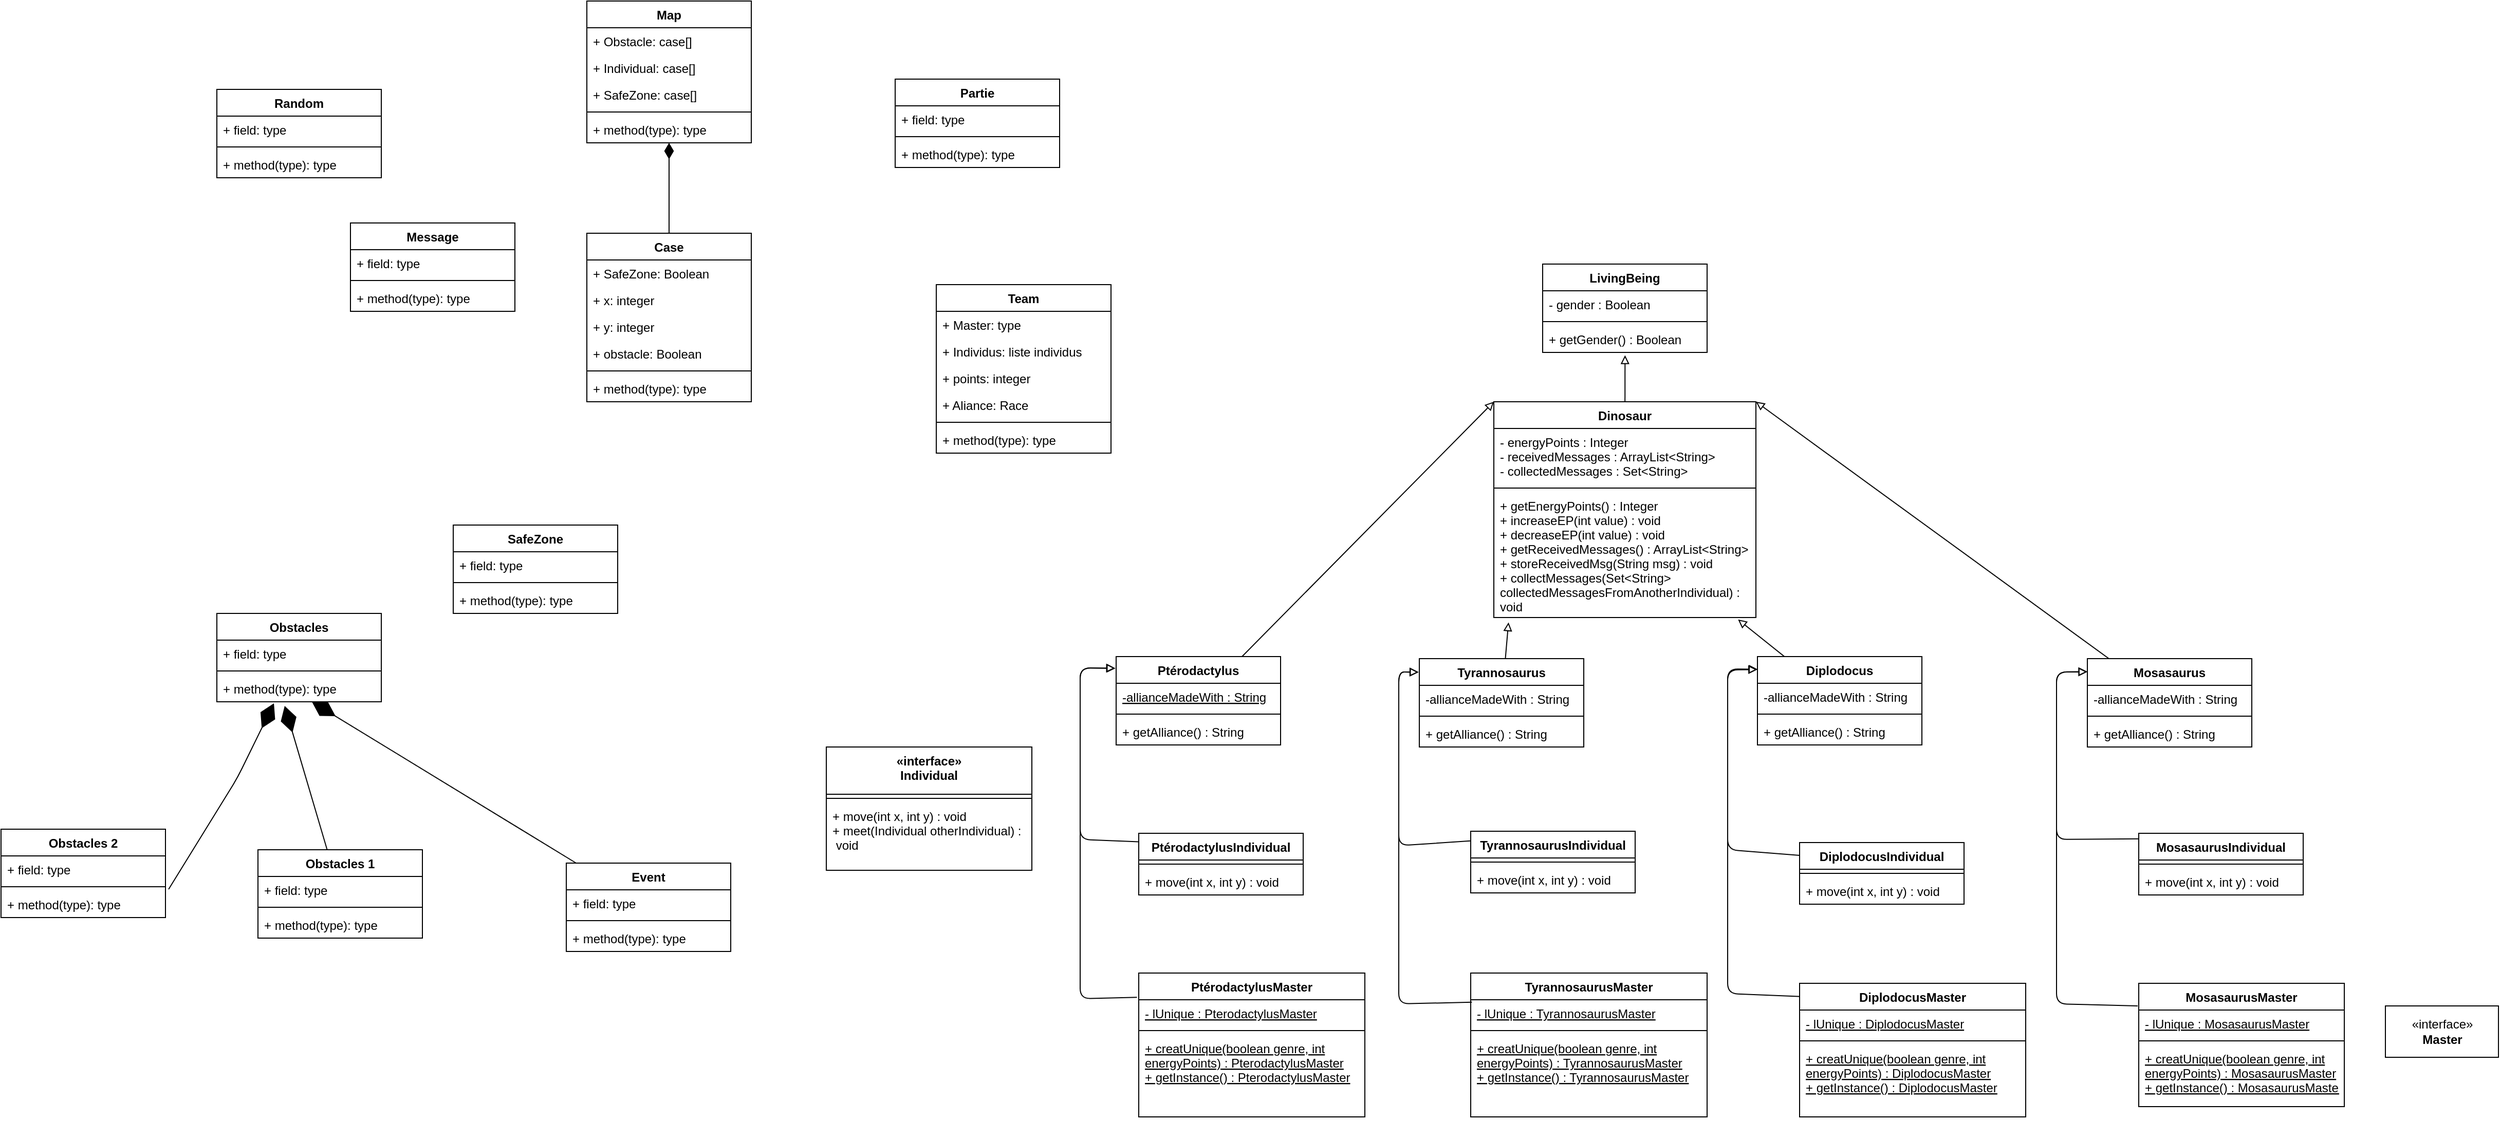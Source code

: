<mxfile>
    <diagram id="mDnw7Htjd1Qb52j_kryU" name="Page-1">
        <mxGraphModel dx="2671" dy="717" grid="1" gridSize="10" guides="1" tooltips="1" connect="1" arrows="1" fold="1" page="1" pageScale="1" pageWidth="827" pageHeight="1169" background="none" math="0" shadow="0">
            <root>
                <mxCell id="0"/>
                <mxCell id="1" parent="0"/>
                <mxCell id="9" value="LivingBeing" style="swimlane;fontStyle=1;align=center;verticalAlign=top;childLayout=stackLayout;horizontal=1;startSize=26;horizontalStack=0;resizeParent=1;resizeParentMax=0;resizeLast=0;collapsible=1;marginBottom=0;" parent="1" vertex="1">
                    <mxGeometry x="-130" y="500" width="160" height="86" as="geometry">
                        <mxRectangle x="-100" y="608" width="100" height="26" as="alternateBounds"/>
                    </mxGeometry>
                </mxCell>
                <mxCell id="10" value="- gender : Boolean" style="text;strokeColor=none;fillColor=none;align=left;verticalAlign=top;spacingLeft=4;spacingRight=4;overflow=hidden;rotatable=0;points=[[0,0.5],[1,0.5]];portConstraint=eastwest;" parent="9" vertex="1">
                    <mxGeometry y="26" width="160" height="26" as="geometry"/>
                </mxCell>
                <mxCell id="11" value="" style="line;strokeWidth=1;fillColor=none;align=left;verticalAlign=middle;spacingTop=-1;spacingLeft=3;spacingRight=3;rotatable=0;labelPosition=right;points=[];portConstraint=eastwest;" parent="9" vertex="1">
                    <mxGeometry y="52" width="160" height="8" as="geometry"/>
                </mxCell>
                <mxCell id="12" value="+ getGender() : Boolean" style="text;strokeColor=none;fillColor=none;align=left;verticalAlign=top;spacingLeft=4;spacingRight=4;overflow=hidden;rotatable=0;points=[[0,0.5],[1,0.5]];portConstraint=eastwest;" parent="9" vertex="1">
                    <mxGeometry y="60" width="160" height="26" as="geometry"/>
                </mxCell>
                <mxCell id="221" style="edgeStyle=none;rounded=1;html=1;entryX=0.501;entryY=1.105;entryDx=0;entryDy=0;entryPerimeter=0;endArrow=block;endFill=0;" parent="1" source="13" target="12" edge="1">
                    <mxGeometry relative="1" as="geometry"/>
                </mxCell>
                <mxCell id="13" value="Dinosaur" style="swimlane;fontStyle=1;align=center;verticalAlign=top;childLayout=stackLayout;horizontal=1;startSize=26;horizontalStack=0;resizeParent=1;resizeParentMax=0;resizeLast=0;collapsible=1;marginBottom=0;" parent="1" vertex="1">
                    <mxGeometry x="-177.5" y="634" width="255" height="210" as="geometry">
                        <mxRectangle x="-100" y="780" width="80" height="26" as="alternateBounds"/>
                    </mxGeometry>
                </mxCell>
                <mxCell id="14" value="- energyPoints : Integer&#10;- receivedMessages : ArrayList&lt;String&gt;&#10;- collectedMessages : Set&lt;String&gt;" style="text;strokeColor=none;fillColor=none;align=left;verticalAlign=top;spacingLeft=4;spacingRight=4;overflow=hidden;rotatable=0;points=[[0,0.5],[1,0.5]];portConstraint=eastwest;" parent="13" vertex="1">
                    <mxGeometry y="26" width="255" height="54" as="geometry"/>
                </mxCell>
                <mxCell id="15" value="" style="line;strokeWidth=1;fillColor=none;align=left;verticalAlign=middle;spacingTop=-1;spacingLeft=3;spacingRight=3;rotatable=0;labelPosition=right;points=[];portConstraint=eastwest;" parent="13" vertex="1">
                    <mxGeometry y="80" width="255" height="8" as="geometry"/>
                </mxCell>
                <mxCell id="16" value="+ getEnergyPoints() : Integer&#10;+ increaseEP(int value) : void&#10;+ decreaseEP(int value) : void&#10;+ getReceivedMessages() : ArrayList&lt;String&gt;&#10;+ storeReceivedMsg(String msg) : void&#10;+ collectMessages(Set&lt;String&gt; &#10;collectedMessagesFromAnotherIndividual) :&#10;void" style="text;strokeColor=none;fillColor=none;align=left;verticalAlign=top;spacingLeft=4;spacingRight=4;overflow=hidden;rotatable=0;points=[[0,0.5],[1,0.5]];portConstraint=eastwest;" parent="13" vertex="1">
                    <mxGeometry y="88" width="255" height="122" as="geometry"/>
                </mxCell>
                <mxCell id="222" style="edgeStyle=none;rounded=1;html=1;entryX=0;entryY=0;entryDx=0;entryDy=0;endArrow=block;endFill=0;" parent="1" source="18" target="13" edge="1">
                    <mxGeometry relative="1" as="geometry"/>
                </mxCell>
                <mxCell id="18" value="Ptérodactylus" style="swimlane;fontStyle=1;align=center;verticalAlign=top;childLayout=stackLayout;horizontal=1;startSize=26;horizontalStack=0;resizeParent=1;resizeParentMax=0;resizeLast=0;collapsible=1;marginBottom=0;" parent="1" vertex="1">
                    <mxGeometry x="-545" y="882" width="160" height="86" as="geometry">
                        <mxRectangle x="-530" y="900" width="100" height="26" as="alternateBounds"/>
                    </mxGeometry>
                </mxCell>
                <mxCell id="19" value="-allianceMadeWith : String" style="text;strokeColor=none;fillColor=none;align=left;verticalAlign=top;spacingLeft=4;spacingRight=4;overflow=hidden;rotatable=0;points=[[0,0.5],[1,0.5]];portConstraint=eastwest;fontStyle=4" parent="18" vertex="1">
                    <mxGeometry y="26" width="160" height="26" as="geometry"/>
                </mxCell>
                <mxCell id="20" value="" style="line;strokeWidth=1;fillColor=none;align=left;verticalAlign=middle;spacingTop=-1;spacingLeft=3;spacingRight=3;rotatable=0;labelPosition=right;points=[];portConstraint=eastwest;" parent="18" vertex="1">
                    <mxGeometry y="52" width="160" height="8" as="geometry"/>
                </mxCell>
                <mxCell id="21" value="+ getAlliance() : String" style="text;strokeColor=none;fillColor=none;align=left;verticalAlign=top;spacingLeft=4;spacingRight=4;overflow=hidden;rotatable=0;points=[[0,0.5],[1,0.5]];portConstraint=eastwest;" parent="18" vertex="1">
                    <mxGeometry y="60" width="160" height="26" as="geometry"/>
                </mxCell>
                <mxCell id="223" style="edgeStyle=none;rounded=1;html=1;entryX=0.056;entryY=1.039;entryDx=0;entryDy=0;endArrow=block;endFill=0;entryPerimeter=0;" parent="1" source="26" target="16" edge="1">
                    <mxGeometry relative="1" as="geometry"/>
                </mxCell>
                <mxCell id="26" value="Tyrannosaurus" style="swimlane;fontStyle=1;align=center;verticalAlign=top;childLayout=stackLayout;horizontal=1;startSize=26;horizontalStack=0;resizeParent=1;resizeParentMax=0;resizeLast=0;collapsible=1;marginBottom=0;" parent="1" vertex="1">
                    <mxGeometry x="-250" y="884" width="160" height="86" as="geometry">
                        <mxRectangle x="-280" y="902" width="120" height="26" as="alternateBounds"/>
                    </mxGeometry>
                </mxCell>
                <mxCell id="27" value="-allianceMadeWith : String" style="text;strokeColor=none;fillColor=none;align=left;verticalAlign=top;spacingLeft=4;spacingRight=4;overflow=hidden;rotatable=0;points=[[0,0.5],[1,0.5]];portConstraint=eastwest;" parent="26" vertex="1">
                    <mxGeometry y="26" width="160" height="26" as="geometry"/>
                </mxCell>
                <mxCell id="28" value="" style="line;strokeWidth=1;fillColor=none;align=left;verticalAlign=middle;spacingTop=-1;spacingLeft=3;spacingRight=3;rotatable=0;labelPosition=right;points=[];portConstraint=eastwest;" parent="26" vertex="1">
                    <mxGeometry y="52" width="160" height="8" as="geometry"/>
                </mxCell>
                <mxCell id="29" value="+ getAlliance() : String" style="text;strokeColor=none;fillColor=none;align=left;verticalAlign=top;spacingLeft=4;spacingRight=4;overflow=hidden;rotatable=0;points=[[0,0.5],[1,0.5]];portConstraint=eastwest;" parent="26" vertex="1">
                    <mxGeometry y="60" width="160" height="26" as="geometry"/>
                </mxCell>
                <mxCell id="224" style="edgeStyle=none;rounded=1;html=1;entryX=0.932;entryY=1.016;entryDx=0;entryDy=0;endArrow=block;endFill=0;entryPerimeter=0;" parent="1" source="30" target="16" edge="1">
                    <mxGeometry relative="1" as="geometry"/>
                </mxCell>
                <mxCell id="30" value="Diplodocus" style="swimlane;fontStyle=1;align=center;verticalAlign=top;childLayout=stackLayout;horizontal=1;startSize=26;horizontalStack=0;resizeParent=1;resizeParentMax=0;resizeLast=0;collapsible=1;marginBottom=0;" parent="1" vertex="1">
                    <mxGeometry x="79" y="882" width="160" height="86" as="geometry">
                        <mxRectangle x="20" y="900" width="100" height="26" as="alternateBounds"/>
                    </mxGeometry>
                </mxCell>
                <mxCell id="31" value="-allianceMadeWith : String" style="text;strokeColor=none;fillColor=none;align=left;verticalAlign=top;spacingLeft=4;spacingRight=4;overflow=hidden;rotatable=0;points=[[0,0.5],[1,0.5]];portConstraint=eastwest;" parent="30" vertex="1">
                    <mxGeometry y="26" width="160" height="26" as="geometry"/>
                </mxCell>
                <mxCell id="32" value="" style="line;strokeWidth=1;fillColor=none;align=left;verticalAlign=middle;spacingTop=-1;spacingLeft=3;spacingRight=3;rotatable=0;labelPosition=right;points=[];portConstraint=eastwest;" parent="30" vertex="1">
                    <mxGeometry y="52" width="160" height="8" as="geometry"/>
                </mxCell>
                <mxCell id="33" value="+ getAlliance() : String" style="text;strokeColor=none;fillColor=none;align=left;verticalAlign=top;spacingLeft=4;spacingRight=4;overflow=hidden;rotatable=0;points=[[0,0.5],[1,0.5]];portConstraint=eastwest;" parent="30" vertex="1">
                    <mxGeometry y="60" width="160" height="26" as="geometry"/>
                </mxCell>
                <mxCell id="225" style="edgeStyle=none;rounded=1;html=1;entryX=1;entryY=0;entryDx=0;entryDy=0;endArrow=block;endFill=0;" parent="1" source="35" target="13" edge="1">
                    <mxGeometry relative="1" as="geometry"/>
                </mxCell>
                <mxCell id="35" value="Mosasaurus" style="swimlane;fontStyle=1;align=center;verticalAlign=top;childLayout=stackLayout;horizontal=1;startSize=26;horizontalStack=0;resizeParent=1;resizeParentMax=0;resizeLast=0;collapsible=1;marginBottom=0;" parent="1" vertex="1">
                    <mxGeometry x="400" y="884" width="160" height="86" as="geometry">
                        <mxRectangle x="300" y="900" width="100" height="26" as="alternateBounds"/>
                    </mxGeometry>
                </mxCell>
                <mxCell id="36" value="-allianceMadeWith : String" style="text;strokeColor=none;fillColor=none;align=left;verticalAlign=top;spacingLeft=4;spacingRight=4;overflow=hidden;rotatable=0;points=[[0,0.5],[1,0.5]];portConstraint=eastwest;" parent="35" vertex="1">
                    <mxGeometry y="26" width="160" height="26" as="geometry"/>
                </mxCell>
                <mxCell id="37" value="" style="line;strokeWidth=1;fillColor=none;align=left;verticalAlign=middle;spacingTop=-1;spacingLeft=3;spacingRight=3;rotatable=0;labelPosition=right;points=[];portConstraint=eastwest;" parent="35" vertex="1">
                    <mxGeometry y="52" width="160" height="8" as="geometry"/>
                </mxCell>
                <mxCell id="38" value="+ getAlliance() : String" style="text;strokeColor=none;fillColor=none;align=left;verticalAlign=top;spacingLeft=4;spacingRight=4;overflow=hidden;rotatable=0;points=[[0,0.5],[1,0.5]];portConstraint=eastwest;" parent="35" vertex="1">
                    <mxGeometry y="60" width="160" height="26" as="geometry"/>
                </mxCell>
                <mxCell id="43" value="Map" style="swimlane;fontStyle=1;align=center;verticalAlign=top;childLayout=stackLayout;horizontal=1;startSize=26;horizontalStack=0;resizeParent=1;resizeParentMax=0;resizeLast=0;collapsible=1;marginBottom=0;" parent="1" vertex="1">
                    <mxGeometry x="-1060" y="244" width="160" height="138" as="geometry"/>
                </mxCell>
                <mxCell id="44" value="+ Obstacle: case[]" style="text;strokeColor=none;fillColor=none;align=left;verticalAlign=top;spacingLeft=4;spacingRight=4;overflow=hidden;rotatable=0;points=[[0,0.5],[1,0.5]];portConstraint=eastwest;" parent="43" vertex="1">
                    <mxGeometry y="26" width="160" height="26" as="geometry"/>
                </mxCell>
                <mxCell id="203" value="+ Individual: case[]" style="text;strokeColor=none;fillColor=none;align=left;verticalAlign=top;spacingLeft=4;spacingRight=4;overflow=hidden;rotatable=0;points=[[0,0.5],[1,0.5]];portConstraint=eastwest;" parent="43" vertex="1">
                    <mxGeometry y="52" width="160" height="26" as="geometry"/>
                </mxCell>
                <mxCell id="204" value="+ SafeZone: case[]" style="text;strokeColor=none;fillColor=none;align=left;verticalAlign=top;spacingLeft=4;spacingRight=4;overflow=hidden;rotatable=0;points=[[0,0.5],[1,0.5]];portConstraint=eastwest;" parent="43" vertex="1">
                    <mxGeometry y="78" width="160" height="26" as="geometry"/>
                </mxCell>
                <mxCell id="45" value="" style="line;strokeWidth=1;fillColor=none;align=left;verticalAlign=middle;spacingTop=-1;spacingLeft=3;spacingRight=3;rotatable=0;labelPosition=right;points=[];portConstraint=eastwest;" parent="43" vertex="1">
                    <mxGeometry y="104" width="160" height="8" as="geometry"/>
                </mxCell>
                <mxCell id="46" value="+ method(type): type" style="text;strokeColor=none;fillColor=none;align=left;verticalAlign=top;spacingLeft=4;spacingRight=4;overflow=hidden;rotatable=0;points=[[0,0.5],[1,0.5]];portConstraint=eastwest;" parent="43" vertex="1">
                    <mxGeometry y="112" width="160" height="26" as="geometry"/>
                </mxCell>
                <mxCell id="47" value="Team" style="swimlane;fontStyle=1;align=center;verticalAlign=top;childLayout=stackLayout;horizontal=1;startSize=26;horizontalStack=0;resizeParent=1;resizeParentMax=0;resizeLast=0;collapsible=1;marginBottom=0;" parent="1" vertex="1">
                    <mxGeometry x="-720" y="520" width="170" height="164" as="geometry">
                        <mxRectangle x="-130" y="190" width="90" height="26" as="alternateBounds"/>
                    </mxGeometry>
                </mxCell>
                <mxCell id="48" value="+ Master: type" style="text;strokeColor=none;fillColor=none;align=left;verticalAlign=top;spacingLeft=4;spacingRight=4;overflow=hidden;rotatable=0;points=[[0,0.5],[1,0.5]];portConstraint=eastwest;" parent="47" vertex="1">
                    <mxGeometry y="26" width="170" height="26" as="geometry"/>
                </mxCell>
                <mxCell id="181" value="+ Individus: liste individus" style="text;strokeColor=none;fillColor=none;align=left;verticalAlign=top;spacingLeft=4;spacingRight=4;overflow=hidden;rotatable=0;points=[[0,0.5],[1,0.5]];portConstraint=eastwest;" parent="47" vertex="1">
                    <mxGeometry y="52" width="170" height="26" as="geometry"/>
                </mxCell>
                <mxCell id="182" value="+ points: integer" style="text;strokeColor=none;fillColor=none;align=left;verticalAlign=top;spacingLeft=4;spacingRight=4;overflow=hidden;rotatable=0;points=[[0,0.5],[1,0.5]];portConstraint=eastwest;" parent="47" vertex="1">
                    <mxGeometry y="78" width="170" height="26" as="geometry"/>
                </mxCell>
                <mxCell id="183" value="+ Aliance: Race" style="text;strokeColor=none;fillColor=none;align=left;verticalAlign=top;spacingLeft=4;spacingRight=4;overflow=hidden;rotatable=0;points=[[0,0.5],[1,0.5]];portConstraint=eastwest;" parent="47" vertex="1">
                    <mxGeometry y="104" width="170" height="26" as="geometry"/>
                </mxCell>
                <mxCell id="49" value="" style="line;strokeWidth=1;fillColor=none;align=left;verticalAlign=middle;spacingTop=-1;spacingLeft=3;spacingRight=3;rotatable=0;labelPosition=right;points=[];portConstraint=eastwest;" parent="47" vertex="1">
                    <mxGeometry y="130" width="170" height="8" as="geometry"/>
                </mxCell>
                <mxCell id="50" value="+ method(type): type" style="text;strokeColor=none;fillColor=none;align=left;verticalAlign=top;spacingLeft=4;spacingRight=4;overflow=hidden;rotatable=0;points=[[0,0.5],[1,0.5]];portConstraint=eastwest;" parent="47" vertex="1">
                    <mxGeometry y="138" width="170" height="26" as="geometry"/>
                </mxCell>
                <mxCell id="52" value="Partie" style="swimlane;fontStyle=1;align=center;verticalAlign=top;childLayout=stackLayout;horizontal=1;startSize=26;horizontalStack=0;resizeParent=1;resizeParentMax=0;resizeLast=0;collapsible=1;marginBottom=0;" parent="1" vertex="1">
                    <mxGeometry x="-760" y="320" width="160" height="86" as="geometry"/>
                </mxCell>
                <mxCell id="53" value="+ field: type" style="text;strokeColor=none;fillColor=none;align=left;verticalAlign=top;spacingLeft=4;spacingRight=4;overflow=hidden;rotatable=0;points=[[0,0.5],[1,0.5]];portConstraint=eastwest;" parent="52" vertex="1">
                    <mxGeometry y="26" width="160" height="26" as="geometry"/>
                </mxCell>
                <mxCell id="54" value="" style="line;strokeWidth=1;fillColor=none;align=left;verticalAlign=middle;spacingTop=-1;spacingLeft=3;spacingRight=3;rotatable=0;labelPosition=right;points=[];portConstraint=eastwest;" parent="52" vertex="1">
                    <mxGeometry y="52" width="160" height="8" as="geometry"/>
                </mxCell>
                <mxCell id="55" value="+ method(type): type" style="text;strokeColor=none;fillColor=none;align=left;verticalAlign=top;spacingLeft=4;spacingRight=4;overflow=hidden;rotatable=0;points=[[0,0.5],[1,0.5]];portConstraint=eastwest;" parent="52" vertex="1">
                    <mxGeometry y="60" width="160" height="26" as="geometry"/>
                </mxCell>
                <mxCell id="56" value="Random" style="swimlane;fontStyle=1;align=center;verticalAlign=top;childLayout=stackLayout;horizontal=1;startSize=26;horizontalStack=0;resizeParent=1;resizeParentMax=0;resizeLast=0;collapsible=1;marginBottom=0;" parent="1" vertex="1">
                    <mxGeometry x="-1420" y="330" width="160" height="86" as="geometry"/>
                </mxCell>
                <mxCell id="57" value="+ field: type" style="text;strokeColor=none;fillColor=none;align=left;verticalAlign=top;spacingLeft=4;spacingRight=4;overflow=hidden;rotatable=0;points=[[0,0.5],[1,0.5]];portConstraint=eastwest;" parent="56" vertex="1">
                    <mxGeometry y="26" width="160" height="26" as="geometry"/>
                </mxCell>
                <mxCell id="58" value="" style="line;strokeWidth=1;fillColor=none;align=left;verticalAlign=middle;spacingTop=-1;spacingLeft=3;spacingRight=3;rotatable=0;labelPosition=right;points=[];portConstraint=eastwest;" parent="56" vertex="1">
                    <mxGeometry y="52" width="160" height="8" as="geometry"/>
                </mxCell>
                <mxCell id="59" value="+ method(type): type" style="text;strokeColor=none;fillColor=none;align=left;verticalAlign=top;spacingLeft=4;spacingRight=4;overflow=hidden;rotatable=0;points=[[0,0.5],[1,0.5]];portConstraint=eastwest;" parent="56" vertex="1">
                    <mxGeometry y="60" width="160" height="26" as="geometry"/>
                </mxCell>
                <mxCell id="60" value="Obstacles" style="swimlane;fontStyle=1;align=center;verticalAlign=top;childLayout=stackLayout;horizontal=1;startSize=26;horizontalStack=0;resizeParent=1;resizeParentMax=0;resizeLast=0;collapsible=1;marginBottom=0;" parent="1" vertex="1">
                    <mxGeometry x="-1420" y="840" width="160" height="86" as="geometry"/>
                </mxCell>
                <mxCell id="61" value="+ field: type" style="text;strokeColor=none;fillColor=none;align=left;verticalAlign=top;spacingLeft=4;spacingRight=4;overflow=hidden;rotatable=0;points=[[0,0.5],[1,0.5]];portConstraint=eastwest;" parent="60" vertex="1">
                    <mxGeometry y="26" width="160" height="26" as="geometry"/>
                </mxCell>
                <mxCell id="62" value="" style="line;strokeWidth=1;fillColor=none;align=left;verticalAlign=middle;spacingTop=-1;spacingLeft=3;spacingRight=3;rotatable=0;labelPosition=right;points=[];portConstraint=eastwest;" parent="60" vertex="1">
                    <mxGeometry y="52" width="160" height="8" as="geometry"/>
                </mxCell>
                <mxCell id="63" value="+ method(type): type" style="text;strokeColor=none;fillColor=none;align=left;verticalAlign=top;spacingLeft=4;spacingRight=4;overflow=hidden;rotatable=0;points=[[0,0.5],[1,0.5]];portConstraint=eastwest;" parent="60" vertex="1">
                    <mxGeometry y="60" width="160" height="26" as="geometry"/>
                </mxCell>
                <mxCell id="64" value="Obstacles 1" style="swimlane;fontStyle=1;align=center;verticalAlign=top;childLayout=stackLayout;horizontal=1;startSize=26;horizontalStack=0;resizeParent=1;resizeParentMax=0;resizeLast=0;collapsible=1;marginBottom=0;" parent="1" vertex="1">
                    <mxGeometry x="-1380" y="1070" width="160" height="86" as="geometry"/>
                </mxCell>
                <mxCell id="65" value="+ field: type" style="text;strokeColor=none;fillColor=none;align=left;verticalAlign=top;spacingLeft=4;spacingRight=4;overflow=hidden;rotatable=0;points=[[0,0.5],[1,0.5]];portConstraint=eastwest;" parent="64" vertex="1">
                    <mxGeometry y="26" width="160" height="26" as="geometry"/>
                </mxCell>
                <mxCell id="66" value="" style="line;strokeWidth=1;fillColor=none;align=left;verticalAlign=middle;spacingTop=-1;spacingLeft=3;spacingRight=3;rotatable=0;labelPosition=right;points=[];portConstraint=eastwest;" parent="64" vertex="1">
                    <mxGeometry y="52" width="160" height="8" as="geometry"/>
                </mxCell>
                <mxCell id="67" value="+ method(type): type" style="text;strokeColor=none;fillColor=none;align=left;verticalAlign=top;spacingLeft=4;spacingRight=4;overflow=hidden;rotatable=0;points=[[0,0.5],[1,0.5]];portConstraint=eastwest;" parent="64" vertex="1">
                    <mxGeometry y="60" width="160" height="26" as="geometry"/>
                </mxCell>
                <mxCell id="68" value="Obstacles 2" style="swimlane;fontStyle=1;align=center;verticalAlign=top;childLayout=stackLayout;horizontal=1;startSize=26;horizontalStack=0;resizeParent=1;resizeParentMax=0;resizeLast=0;collapsible=1;marginBottom=0;" parent="1" vertex="1">
                    <mxGeometry x="-1630" y="1050" width="160" height="86" as="geometry"/>
                </mxCell>
                <mxCell id="69" value="+ field: type" style="text;strokeColor=none;fillColor=none;align=left;verticalAlign=top;spacingLeft=4;spacingRight=4;overflow=hidden;rotatable=0;points=[[0,0.5],[1,0.5]];portConstraint=eastwest;" parent="68" vertex="1">
                    <mxGeometry y="26" width="160" height="26" as="geometry"/>
                </mxCell>
                <mxCell id="70" value="" style="line;strokeWidth=1;fillColor=none;align=left;verticalAlign=middle;spacingTop=-1;spacingLeft=3;spacingRight=3;rotatable=0;labelPosition=right;points=[];portConstraint=eastwest;" parent="68" vertex="1">
                    <mxGeometry y="52" width="160" height="8" as="geometry"/>
                </mxCell>
                <mxCell id="71" value="+ method(type): type" style="text;strokeColor=none;fillColor=none;align=left;verticalAlign=top;spacingLeft=4;spacingRight=4;overflow=hidden;rotatable=0;points=[[0,0.5],[1,0.5]];portConstraint=eastwest;" parent="68" vertex="1">
                    <mxGeometry y="60" width="160" height="26" as="geometry"/>
                </mxCell>
                <mxCell id="77" value="«interface»&lt;br&gt;&lt;b&gt;Master&lt;/b&gt;" style="html=1;" parent="1" vertex="1">
                    <mxGeometry x="690" y="1222" width="110" height="50" as="geometry"/>
                </mxCell>
                <mxCell id="89" value="Event&#10;" style="swimlane;fontStyle=1;align=center;verticalAlign=top;childLayout=stackLayout;horizontal=1;startSize=26;horizontalStack=0;resizeParent=1;resizeParentMax=0;resizeLast=0;collapsible=1;marginBottom=0;" parent="1" vertex="1">
                    <mxGeometry x="-1080" y="1083" width="160" height="86" as="geometry"/>
                </mxCell>
                <mxCell id="90" value="+ field: type" style="text;strokeColor=none;fillColor=none;align=left;verticalAlign=top;spacingLeft=4;spacingRight=4;overflow=hidden;rotatable=0;points=[[0,0.5],[1,0.5]];portConstraint=eastwest;" parent="89" vertex="1">
                    <mxGeometry y="26" width="160" height="26" as="geometry"/>
                </mxCell>
                <mxCell id="91" value="" style="line;strokeWidth=1;fillColor=none;align=left;verticalAlign=middle;spacingTop=-1;spacingLeft=3;spacingRight=3;rotatable=0;labelPosition=right;points=[];portConstraint=eastwest;" parent="89" vertex="1">
                    <mxGeometry y="52" width="160" height="8" as="geometry"/>
                </mxCell>
                <mxCell id="92" value="+ method(type): type" style="text;strokeColor=none;fillColor=none;align=left;verticalAlign=top;spacingLeft=4;spacingRight=4;overflow=hidden;rotatable=0;points=[[0,0.5],[1,0.5]];portConstraint=eastwest;" parent="89" vertex="1">
                    <mxGeometry y="60" width="160" height="26" as="geometry"/>
                </mxCell>
                <mxCell id="101" value="Message" style="swimlane;fontStyle=1;align=center;verticalAlign=top;childLayout=stackLayout;horizontal=1;startSize=26;horizontalStack=0;resizeParent=1;resizeParentMax=0;resizeLast=0;collapsible=1;marginBottom=0;" parent="1" vertex="1">
                    <mxGeometry x="-1290" y="460" width="160" height="86" as="geometry"/>
                </mxCell>
                <mxCell id="102" value="+ field: type" style="text;strokeColor=none;fillColor=none;align=left;verticalAlign=top;spacingLeft=4;spacingRight=4;overflow=hidden;rotatable=0;points=[[0,0.5],[1,0.5]];portConstraint=eastwest;" parent="101" vertex="1">
                    <mxGeometry y="26" width="160" height="26" as="geometry"/>
                </mxCell>
                <mxCell id="103" value="" style="line;strokeWidth=1;fillColor=none;align=left;verticalAlign=middle;spacingTop=-1;spacingLeft=3;spacingRight=3;rotatable=0;labelPosition=right;points=[];portConstraint=eastwest;" parent="101" vertex="1">
                    <mxGeometry y="52" width="160" height="8" as="geometry"/>
                </mxCell>
                <mxCell id="104" value="+ method(type): type" style="text;strokeColor=none;fillColor=none;align=left;verticalAlign=top;spacingLeft=4;spacingRight=4;overflow=hidden;rotatable=0;points=[[0,0.5],[1,0.5]];portConstraint=eastwest;" parent="101" vertex="1">
                    <mxGeometry y="60" width="160" height="26" as="geometry"/>
                </mxCell>
                <mxCell id="210" style="edgeStyle=none;html=1;entryX=-0.004;entryY=0.133;entryDx=0;entryDy=0;endArrow=block;endFill=0;entryPerimeter=0;exitX=-0.002;exitY=0.138;exitDx=0;exitDy=0;exitPerimeter=0;" parent="1" source="105" target="18" edge="1">
                    <mxGeometry relative="1" as="geometry">
                        <Array as="points">
                            <mxPoint x="-580" y="1060"/>
                            <mxPoint x="-580" y="893"/>
                        </Array>
                    </mxGeometry>
                </mxCell>
                <mxCell id="105" value="PtérodactylusIndividual" style="swimlane;fontStyle=1;align=center;verticalAlign=top;childLayout=stackLayout;horizontal=1;startSize=26;horizontalStack=0;resizeParent=1;resizeParentMax=0;resizeLast=0;collapsible=1;marginBottom=0;" parent="1" vertex="1">
                    <mxGeometry x="-523" y="1054" width="160" height="60" as="geometry"/>
                </mxCell>
                <mxCell id="107" value="" style="line;strokeWidth=1;fillColor=none;align=left;verticalAlign=middle;spacingTop=-1;spacingLeft=3;spacingRight=3;rotatable=0;labelPosition=right;points=[];portConstraint=eastwest;" parent="105" vertex="1">
                    <mxGeometry y="26" width="160" height="8" as="geometry"/>
                </mxCell>
                <mxCell id="108" value="+ move(int x, int y) : void" style="text;strokeColor=none;fillColor=none;align=left;verticalAlign=top;spacingLeft=4;spacingRight=4;overflow=hidden;rotatable=0;points=[[0,0.5],[1,0.5]];portConstraint=eastwest;" parent="105" vertex="1">
                    <mxGeometry y="34" width="160" height="26" as="geometry"/>
                </mxCell>
                <mxCell id="214" style="edgeStyle=none;rounded=1;html=1;entryX=-0.007;entryY=0.131;entryDx=0;entryDy=0;entryPerimeter=0;endArrow=block;endFill=0;exitX=-0.008;exitY=0.169;exitDx=0;exitDy=0;exitPerimeter=0;" parent="1" source="109" target="18" edge="1">
                    <mxGeometry relative="1" as="geometry">
                        <Array as="points">
                            <mxPoint x="-580" y="1215"/>
                            <mxPoint x="-580" y="893"/>
                        </Array>
                    </mxGeometry>
                </mxCell>
                <mxCell id="109" value="PtérodactylusMaster" style="swimlane;fontStyle=1;align=center;verticalAlign=top;childLayout=stackLayout;horizontal=1;startSize=26;horizontalStack=0;resizeParent=1;resizeParentMax=0;resizeLast=0;collapsible=1;marginBottom=0;" parent="1" vertex="1">
                    <mxGeometry x="-523" y="1190" width="220" height="140" as="geometry"/>
                </mxCell>
                <mxCell id="110" value="- lUnique : PterodactylusMaster" style="text;strokeColor=none;fillColor=none;align=left;verticalAlign=top;spacingLeft=4;spacingRight=4;overflow=hidden;rotatable=0;points=[[0,0.5],[1,0.5]];portConstraint=eastwest;fontStyle=4" parent="109" vertex="1">
                    <mxGeometry y="26" width="220" height="26" as="geometry"/>
                </mxCell>
                <mxCell id="111" value="" style="line;strokeWidth=1;fillColor=none;align=left;verticalAlign=middle;spacingTop=-1;spacingLeft=3;spacingRight=3;rotatable=0;labelPosition=right;points=[];portConstraint=eastwest;" parent="109" vertex="1">
                    <mxGeometry y="52" width="220" height="8" as="geometry"/>
                </mxCell>
                <mxCell id="112" value="+ creatUnique(boolean genre, int &#10;energyPoints) : PterodactylusMaster&#10;+ getInstance() : PterodactylusMaster" style="text;strokeColor=none;fillColor=none;align=left;verticalAlign=top;spacingLeft=4;spacingRight=4;overflow=hidden;rotatable=0;points=[[0,0.5],[1,0.5]];portConstraint=eastwest;fontStyle=4" parent="109" vertex="1">
                    <mxGeometry y="60" width="220" height="80" as="geometry"/>
                </mxCell>
                <mxCell id="215" style="edgeStyle=none;rounded=1;html=1;endArrow=block;endFill=0;entryX=-0.004;entryY=0.153;entryDx=0;entryDy=0;entryPerimeter=0;exitX=-0.002;exitY=0.157;exitDx=0;exitDy=0;exitPerimeter=0;" parent="1" source="113" target="26" edge="1">
                    <mxGeometry relative="1" as="geometry">
                        <mxPoint x="-280" y="1010.0" as="targetPoint"/>
                        <Array as="points">
                            <mxPoint x="-270" y="1066"/>
                            <mxPoint x="-270" y="897"/>
                        </Array>
                    </mxGeometry>
                </mxCell>
                <mxCell id="113" value="TyrannosaurusIndividual" style="swimlane;fontStyle=1;align=center;verticalAlign=top;childLayout=stackLayout;horizontal=1;startSize=26;horizontalStack=0;resizeParent=1;resizeParentMax=0;resizeLast=0;collapsible=1;marginBottom=0;" parent="1" vertex="1">
                    <mxGeometry x="-200" y="1052" width="160" height="60" as="geometry"/>
                </mxCell>
                <mxCell id="115" value="" style="line;strokeWidth=1;fillColor=none;align=left;verticalAlign=middle;spacingTop=-1;spacingLeft=3;spacingRight=3;rotatable=0;labelPosition=right;points=[];portConstraint=eastwest;" parent="113" vertex="1">
                    <mxGeometry y="26" width="160" height="8" as="geometry"/>
                </mxCell>
                <mxCell id="116" value="+ move(int x, int y) : void" style="text;strokeColor=none;fillColor=none;align=left;verticalAlign=top;spacingLeft=4;spacingRight=4;overflow=hidden;rotatable=0;points=[[0,0.5],[1,0.5]];portConstraint=eastwest;" parent="113" vertex="1">
                    <mxGeometry y="34" width="160" height="26" as="geometry"/>
                </mxCell>
                <mxCell id="216" style="edgeStyle=none;rounded=1;html=1;endArrow=block;endFill=0;entryX=-0.006;entryY=0.153;entryDx=0;entryDy=0;entryPerimeter=0;exitX=0.005;exitY=0.203;exitDx=0;exitDy=0;exitPerimeter=0;" parent="1" source="117" target="26" edge="1">
                    <mxGeometry relative="1" as="geometry">
                        <mxPoint x="-250" y="910" as="targetPoint"/>
                        <mxPoint x="-180" y="1220" as="sourcePoint"/>
                        <Array as="points">
                            <mxPoint x="-270" y="1220"/>
                            <mxPoint x="-270" y="897"/>
                        </Array>
                    </mxGeometry>
                </mxCell>
                <mxCell id="117" value="TyrannosaurusMaster" style="swimlane;fontStyle=1;align=center;verticalAlign=top;childLayout=stackLayout;horizontal=1;startSize=26;horizontalStack=0;resizeParent=1;resizeParentMax=0;resizeLast=0;collapsible=1;marginBottom=0;" parent="1" vertex="1">
                    <mxGeometry x="-200" y="1190" width="230" height="140" as="geometry"/>
                </mxCell>
                <mxCell id="118" value="- lUnique : TyrannosaurusMaster" style="text;strokeColor=none;fillColor=none;align=left;verticalAlign=top;spacingLeft=4;spacingRight=4;overflow=hidden;rotatable=0;points=[[0,0.5],[1,0.5]];portConstraint=eastwest;fontStyle=4" parent="117" vertex="1">
                    <mxGeometry y="26" width="230" height="26" as="geometry"/>
                </mxCell>
                <mxCell id="119" value="" style="line;strokeWidth=1;fillColor=none;align=left;verticalAlign=middle;spacingTop=-1;spacingLeft=3;spacingRight=3;rotatable=0;labelPosition=right;points=[];portConstraint=eastwest;" parent="117" vertex="1">
                    <mxGeometry y="52" width="230" height="8" as="geometry"/>
                </mxCell>
                <mxCell id="120" value="+ creatUnique(boolean genre, int&#10;energyPoints) : TyrannosaurusMaster&#10;+ getInstance() : TyrannosaurusMaster" style="text;strokeColor=none;fillColor=none;align=left;verticalAlign=top;spacingLeft=4;spacingRight=4;overflow=hidden;rotatable=0;points=[[0,0.5],[1,0.5]];portConstraint=eastwest;fontStyle=4" parent="117" vertex="1">
                    <mxGeometry y="60" width="230" height="80" as="geometry"/>
                </mxCell>
                <mxCell id="121" value="SafeZone" style="swimlane;fontStyle=1;align=center;verticalAlign=top;childLayout=stackLayout;horizontal=1;startSize=26;horizontalStack=0;resizeParent=1;resizeParentMax=0;resizeLast=0;collapsible=1;marginBottom=0;" parent="1" vertex="1">
                    <mxGeometry x="-1190" y="754" width="160" height="86" as="geometry"/>
                </mxCell>
                <mxCell id="122" value="+ field: type" style="text;strokeColor=none;fillColor=none;align=left;verticalAlign=top;spacingLeft=4;spacingRight=4;overflow=hidden;rotatable=0;points=[[0,0.5],[1,0.5]];portConstraint=eastwest;" parent="121" vertex="1">
                    <mxGeometry y="26" width="160" height="26" as="geometry"/>
                </mxCell>
                <mxCell id="123" value="" style="line;strokeWidth=1;fillColor=none;align=left;verticalAlign=middle;spacingTop=-1;spacingLeft=3;spacingRight=3;rotatable=0;labelPosition=right;points=[];portConstraint=eastwest;" parent="121" vertex="1">
                    <mxGeometry y="52" width="160" height="8" as="geometry"/>
                </mxCell>
                <mxCell id="124" value="+ method(type): type" style="text;strokeColor=none;fillColor=none;align=left;verticalAlign=top;spacingLeft=4;spacingRight=4;overflow=hidden;rotatable=0;points=[[0,0.5],[1,0.5]];portConstraint=eastwest;" parent="121" vertex="1">
                    <mxGeometry y="60" width="160" height="26" as="geometry"/>
                </mxCell>
                <mxCell id="217" style="edgeStyle=none;rounded=1;html=1;endArrow=block;endFill=0;entryX=0.001;entryY=0.144;entryDx=0;entryDy=0;entryPerimeter=0;exitX=0.001;exitY=0.208;exitDx=0;exitDy=0;exitPerimeter=0;" parent="1" source="141" target="30" edge="1">
                    <mxGeometry relative="1" as="geometry">
                        <mxPoint x="70" y="900" as="targetPoint"/>
                        <mxPoint x="150" y="1070" as="sourcePoint"/>
                        <Array as="points">
                            <mxPoint x="50" y="1070"/>
                            <mxPoint x="50" y="894"/>
                        </Array>
                    </mxGeometry>
                </mxCell>
                <mxCell id="141" value="DiplodocusIndividual" style="swimlane;fontStyle=1;align=center;verticalAlign=top;childLayout=stackLayout;horizontal=1;startSize=26;horizontalStack=0;resizeParent=1;resizeParentMax=0;resizeLast=0;collapsible=1;marginBottom=0;" parent="1" vertex="1">
                    <mxGeometry x="120" y="1063" width="160" height="60" as="geometry"/>
                </mxCell>
                <mxCell id="143" value="" style="line;strokeWidth=1;fillColor=none;align=left;verticalAlign=middle;spacingTop=-1;spacingLeft=3;spacingRight=3;rotatable=0;labelPosition=right;points=[];portConstraint=eastwest;" parent="141" vertex="1">
                    <mxGeometry y="26" width="160" height="8" as="geometry"/>
                </mxCell>
                <mxCell id="144" value="+ move(int x, int y) : void" style="text;strokeColor=none;fillColor=none;align=left;verticalAlign=top;spacingLeft=4;spacingRight=4;overflow=hidden;rotatable=0;points=[[0,0.5],[1,0.5]];portConstraint=eastwest;" parent="141" vertex="1">
                    <mxGeometry y="34" width="160" height="26" as="geometry"/>
                </mxCell>
                <mxCell id="218" style="edgeStyle=none;rounded=1;html=1;endArrow=block;endFill=0;entryX=-0.002;entryY=0.147;entryDx=0;entryDy=0;entryPerimeter=0;exitX=0.006;exitY=0.099;exitDx=0;exitDy=0;exitPerimeter=0;" parent="1" source="145" target="30" edge="1">
                    <mxGeometry relative="1" as="geometry">
                        <mxPoint x="80" y="858.621" as="targetPoint"/>
                        <Array as="points">
                            <mxPoint x="50" y="1210"/>
                            <mxPoint x="50" y="895"/>
                        </Array>
                    </mxGeometry>
                </mxCell>
                <mxCell id="145" value="DiplodocusMaster" style="swimlane;fontStyle=1;align=center;verticalAlign=top;childLayout=stackLayout;horizontal=1;startSize=26;horizontalStack=0;resizeParent=1;resizeParentMax=0;resizeLast=0;collapsible=1;marginBottom=0;" parent="1" vertex="1">
                    <mxGeometry x="120" y="1200" width="220" height="130" as="geometry">
                        <mxRectangle x="64" y="1200" width="140" height="26" as="alternateBounds"/>
                    </mxGeometry>
                </mxCell>
                <mxCell id="146" value="- lUnique : DiplodocusMaster" style="text;strokeColor=none;fillColor=none;align=left;verticalAlign=top;spacingLeft=4;spacingRight=4;overflow=hidden;rotatable=0;points=[[0,0.5],[1,0.5]];portConstraint=eastwest;fontStyle=4" parent="145" vertex="1">
                    <mxGeometry y="26" width="220" height="26" as="geometry"/>
                </mxCell>
                <mxCell id="147" value="" style="line;strokeWidth=1;fillColor=none;align=left;verticalAlign=middle;spacingTop=-1;spacingLeft=3;spacingRight=3;rotatable=0;labelPosition=right;points=[];portConstraint=eastwest;" parent="145" vertex="1">
                    <mxGeometry y="52" width="220" height="8" as="geometry"/>
                </mxCell>
                <mxCell id="148" value="+ creatUnique(boolean genre, int&#10;energyPoints) : DiplodocusMaster&#10;+ getInstance() : DiplodocusMaster" style="text;strokeColor=none;fillColor=none;align=left;verticalAlign=top;spacingLeft=4;spacingRight=4;overflow=hidden;rotatable=0;points=[[0,0.5],[1,0.5]];portConstraint=eastwest;fontStyle=4" parent="145" vertex="1">
                    <mxGeometry y="60" width="220" height="70" as="geometry"/>
                </mxCell>
                <mxCell id="220" style="edgeStyle=none;rounded=1;html=1;entryX=-0.001;entryY=0.151;entryDx=0;entryDy=0;entryPerimeter=0;endArrow=block;endFill=0;exitX=0;exitY=0.089;exitDx=0;exitDy=0;exitPerimeter=0;" parent="1" source="149" target="35" edge="1">
                    <mxGeometry relative="1" as="geometry">
                        <Array as="points">
                            <mxPoint x="370" y="1060"/>
                            <mxPoint x="370" y="897"/>
                        </Array>
                    </mxGeometry>
                </mxCell>
                <mxCell id="149" value="MosasaurusIndividual" style="swimlane;fontStyle=1;align=center;verticalAlign=top;childLayout=stackLayout;horizontal=1;startSize=26;horizontalStack=0;resizeParent=1;resizeParentMax=0;resizeLast=0;collapsible=1;marginBottom=0;" parent="1" vertex="1">
                    <mxGeometry x="450" y="1054" width="160" height="60" as="geometry">
                        <mxRectangle x="334" y="1040" width="140" height="26" as="alternateBounds"/>
                    </mxGeometry>
                </mxCell>
                <mxCell id="151" value="" style="line;strokeWidth=1;fillColor=none;align=left;verticalAlign=middle;spacingTop=-1;spacingLeft=3;spacingRight=3;rotatable=0;labelPosition=right;points=[];portConstraint=eastwest;" parent="149" vertex="1">
                    <mxGeometry y="26" width="160" height="8" as="geometry"/>
                </mxCell>
                <mxCell id="152" value="+ move(int x, int y) : void" style="text;strokeColor=none;fillColor=none;align=left;verticalAlign=top;spacingLeft=4;spacingRight=4;overflow=hidden;rotatable=0;points=[[0,0.5],[1,0.5]];portConstraint=eastwest;" parent="149" vertex="1">
                    <mxGeometry y="34" width="160" height="26" as="geometry"/>
                </mxCell>
                <mxCell id="219" style="edgeStyle=none;rounded=1;html=1;entryX=0;entryY=0.147;entryDx=0;entryDy=0;entryPerimeter=0;endArrow=block;endFill=0;exitX=-0.005;exitY=0.183;exitDx=0;exitDy=0;exitPerimeter=0;" parent="1" source="153" target="35" edge="1">
                    <mxGeometry relative="1" as="geometry">
                        <Array as="points">
                            <mxPoint x="370" y="1220"/>
                            <mxPoint x="370" y="897"/>
                        </Array>
                    </mxGeometry>
                </mxCell>
                <mxCell id="153" value="MosasaurusMaster" style="swimlane;fontStyle=1;align=center;verticalAlign=top;childLayout=stackLayout;horizontal=1;startSize=26;horizontalStack=0;resizeParent=1;resizeParentMax=0;resizeLast=0;collapsible=1;marginBottom=0;" parent="1" vertex="1">
                    <mxGeometry x="450" y="1200" width="200" height="120" as="geometry">
                        <mxRectangle x="370" y="1200" width="130" height="26" as="alternateBounds"/>
                    </mxGeometry>
                </mxCell>
                <mxCell id="154" value="- lUnique : MosasaurusMaster" style="text;strokeColor=none;fillColor=none;align=left;verticalAlign=top;spacingLeft=4;spacingRight=4;overflow=hidden;rotatable=0;points=[[0,0.5],[1,0.5]];portConstraint=eastwest;fontStyle=4" parent="153" vertex="1">
                    <mxGeometry y="26" width="200" height="26" as="geometry"/>
                </mxCell>
                <mxCell id="155" value="" style="line;strokeWidth=1;fillColor=none;align=left;verticalAlign=middle;spacingTop=-1;spacingLeft=3;spacingRight=3;rotatable=0;labelPosition=right;points=[];portConstraint=eastwest;" parent="153" vertex="1">
                    <mxGeometry y="52" width="200" height="8" as="geometry"/>
                </mxCell>
                <mxCell id="156" value="+ creatUnique(boolean genre, int&#10;energyPoints) : MosasaurusMaster&#10;+ getInstance() : MosasaurusMaster" style="text;strokeColor=none;fillColor=none;align=left;verticalAlign=top;spacingLeft=4;spacingRight=4;overflow=hidden;rotatable=0;points=[[0,0.5],[1,0.5]];portConstraint=eastwest;fontStyle=4" parent="153" vertex="1">
                    <mxGeometry y="60" width="200" height="60" as="geometry"/>
                </mxCell>
                <mxCell id="178" value="" style="endArrow=diamondThin;endFill=1;endSize=24;html=1;exitX=1.019;exitY=-0.058;exitDx=0;exitDy=0;entryX=0.347;entryY=1.058;entryDx=0;entryDy=0;exitPerimeter=0;entryPerimeter=0;" parent="1" source="71" target="63" edge="1">
                    <mxGeometry width="160" relative="1" as="geometry">
                        <mxPoint x="-1335.0" y="1135.5" as="sourcePoint"/>
                        <mxPoint x="-1360.0" y="902" as="targetPoint"/>
                        <Array as="points">
                            <mxPoint x="-1400" y="1000"/>
                        </Array>
                    </mxGeometry>
                </mxCell>
                <mxCell id="179" value="" style="endArrow=diamondThin;endFill=1;endSize=24;html=1;" parent="1" source="64" edge="1">
                    <mxGeometry width="160" relative="1" as="geometry">
                        <mxPoint x="-1456.96" y="1118.492" as="sourcePoint"/>
                        <mxPoint x="-1354" y="930" as="targetPoint"/>
                        <Array as="points"/>
                    </mxGeometry>
                </mxCell>
                <mxCell id="180" value="" style="endArrow=diamondThin;endFill=1;endSize=24;html=1;entryX=0.347;entryY=1.058;entryDx=0;entryDy=0;entryPerimeter=0;" parent="1" source="89" edge="1">
                    <mxGeometry width="160" relative="1" as="geometry">
                        <mxPoint x="-1430.0" y="1106.982" as="sourcePoint"/>
                        <mxPoint x="-1327.52" y="925.998" as="targetPoint"/>
                        <Array as="points"/>
                    </mxGeometry>
                </mxCell>
                <mxCell id="205" value="" style="edgeStyle=none;html=1;endArrow=diamondThin;endFill=1;strokeWidth=1;endSize=13;" parent="1" source="193" target="46" edge="1">
                    <mxGeometry relative="1" as="geometry"/>
                </mxCell>
                <mxCell id="193" value="Case" style="swimlane;fontStyle=1;align=center;verticalAlign=top;childLayout=stackLayout;horizontal=1;startSize=26;horizontalStack=0;resizeParent=1;resizeParentMax=0;resizeLast=0;collapsible=1;marginBottom=0;" parent="1" vertex="1">
                    <mxGeometry x="-1060" y="470" width="160" height="164" as="geometry"/>
                </mxCell>
                <mxCell id="194" value="+ SafeZone: Boolean" style="text;strokeColor=none;fillColor=none;align=left;verticalAlign=top;spacingLeft=4;spacingRight=4;overflow=hidden;rotatable=0;points=[[0,0.5],[1,0.5]];portConstraint=eastwest;" parent="193" vertex="1">
                    <mxGeometry y="26" width="160" height="26" as="geometry"/>
                </mxCell>
                <mxCell id="197" value="+ x: integer" style="text;strokeColor=none;fillColor=none;align=left;verticalAlign=top;spacingLeft=4;spacingRight=4;overflow=hidden;rotatable=0;points=[[0,0.5],[1,0.5]];portConstraint=eastwest;" parent="193" vertex="1">
                    <mxGeometry y="52" width="160" height="26" as="geometry"/>
                </mxCell>
                <mxCell id="198" value="+ y: integer" style="text;strokeColor=none;fillColor=none;align=left;verticalAlign=top;spacingLeft=4;spacingRight=4;overflow=hidden;rotatable=0;points=[[0,0.5],[1,0.5]];portConstraint=eastwest;" parent="193" vertex="1">
                    <mxGeometry y="78" width="160" height="26" as="geometry"/>
                </mxCell>
                <mxCell id="199" value="+ obstacle: Boolean" style="text;strokeColor=none;fillColor=none;align=left;verticalAlign=top;spacingLeft=4;spacingRight=4;overflow=hidden;rotatable=0;points=[[0,0.5],[1,0.5]];portConstraint=eastwest;" parent="193" vertex="1">
                    <mxGeometry y="104" width="160" height="26" as="geometry"/>
                </mxCell>
                <mxCell id="195" value="" style="line;strokeWidth=1;fillColor=none;align=left;verticalAlign=middle;spacingTop=-1;spacingLeft=3;spacingRight=3;rotatable=0;labelPosition=right;points=[];portConstraint=eastwest;" parent="193" vertex="1">
                    <mxGeometry y="130" width="160" height="8" as="geometry"/>
                </mxCell>
                <mxCell id="196" value="+ method(type): type" style="text;strokeColor=none;fillColor=none;align=left;verticalAlign=top;spacingLeft=4;spacingRight=4;overflow=hidden;rotatable=0;points=[[0,0.5],[1,0.5]];portConstraint=eastwest;" parent="193" vertex="1">
                    <mxGeometry y="138" width="160" height="26" as="geometry"/>
                </mxCell>
                <mxCell id="238" value="«interface»&#10;Individual" style="swimlane;fontStyle=1;align=center;verticalAlign=top;childLayout=stackLayout;horizontal=1;startSize=46;horizontalStack=0;resizeParent=1;resizeParentMax=0;resizeLast=0;collapsible=1;marginBottom=0;" parent="1" vertex="1">
                    <mxGeometry x="-827" y="970" width="200" height="120" as="geometry">
                        <mxRectangle x="-280" y="902" width="120" height="26" as="alternateBounds"/>
                    </mxGeometry>
                </mxCell>
                <mxCell id="240" value="" style="line;strokeWidth=1;fillColor=none;align=left;verticalAlign=middle;spacingTop=-1;spacingLeft=3;spacingRight=3;rotatable=0;labelPosition=right;points=[];portConstraint=eastwest;" parent="238" vertex="1">
                    <mxGeometry y="46" width="200" height="8" as="geometry"/>
                </mxCell>
                <mxCell id="241" value="+ move(int x, int y) : void&#10;+ meet(Individual otherIndividual) :&#10; void" style="text;strokeColor=none;fillColor=none;align=left;verticalAlign=top;spacingLeft=4;spacingRight=4;overflow=hidden;rotatable=0;points=[[0,0.5],[1,0.5]];portConstraint=eastwest;" parent="238" vertex="1">
                    <mxGeometry y="54" width="200" height="66" as="geometry"/>
                </mxCell>
            </root>
        </mxGraphModel>
    </diagram>
</mxfile>